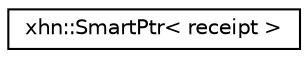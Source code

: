 digraph "Graphical Class Hierarchy"
{
  edge [fontname="Helvetica",fontsize="10",labelfontname="Helvetica",labelfontsize="10"];
  node [fontname="Helvetica",fontsize="10",shape=record];
  rankdir="LR";
  Node1 [label="xhn::SmartPtr\< receipt \>",height=0.2,width=0.4,color="black", fillcolor="white", style="filled",URL="$classxhn_1_1_smart_ptr.html"];
}
